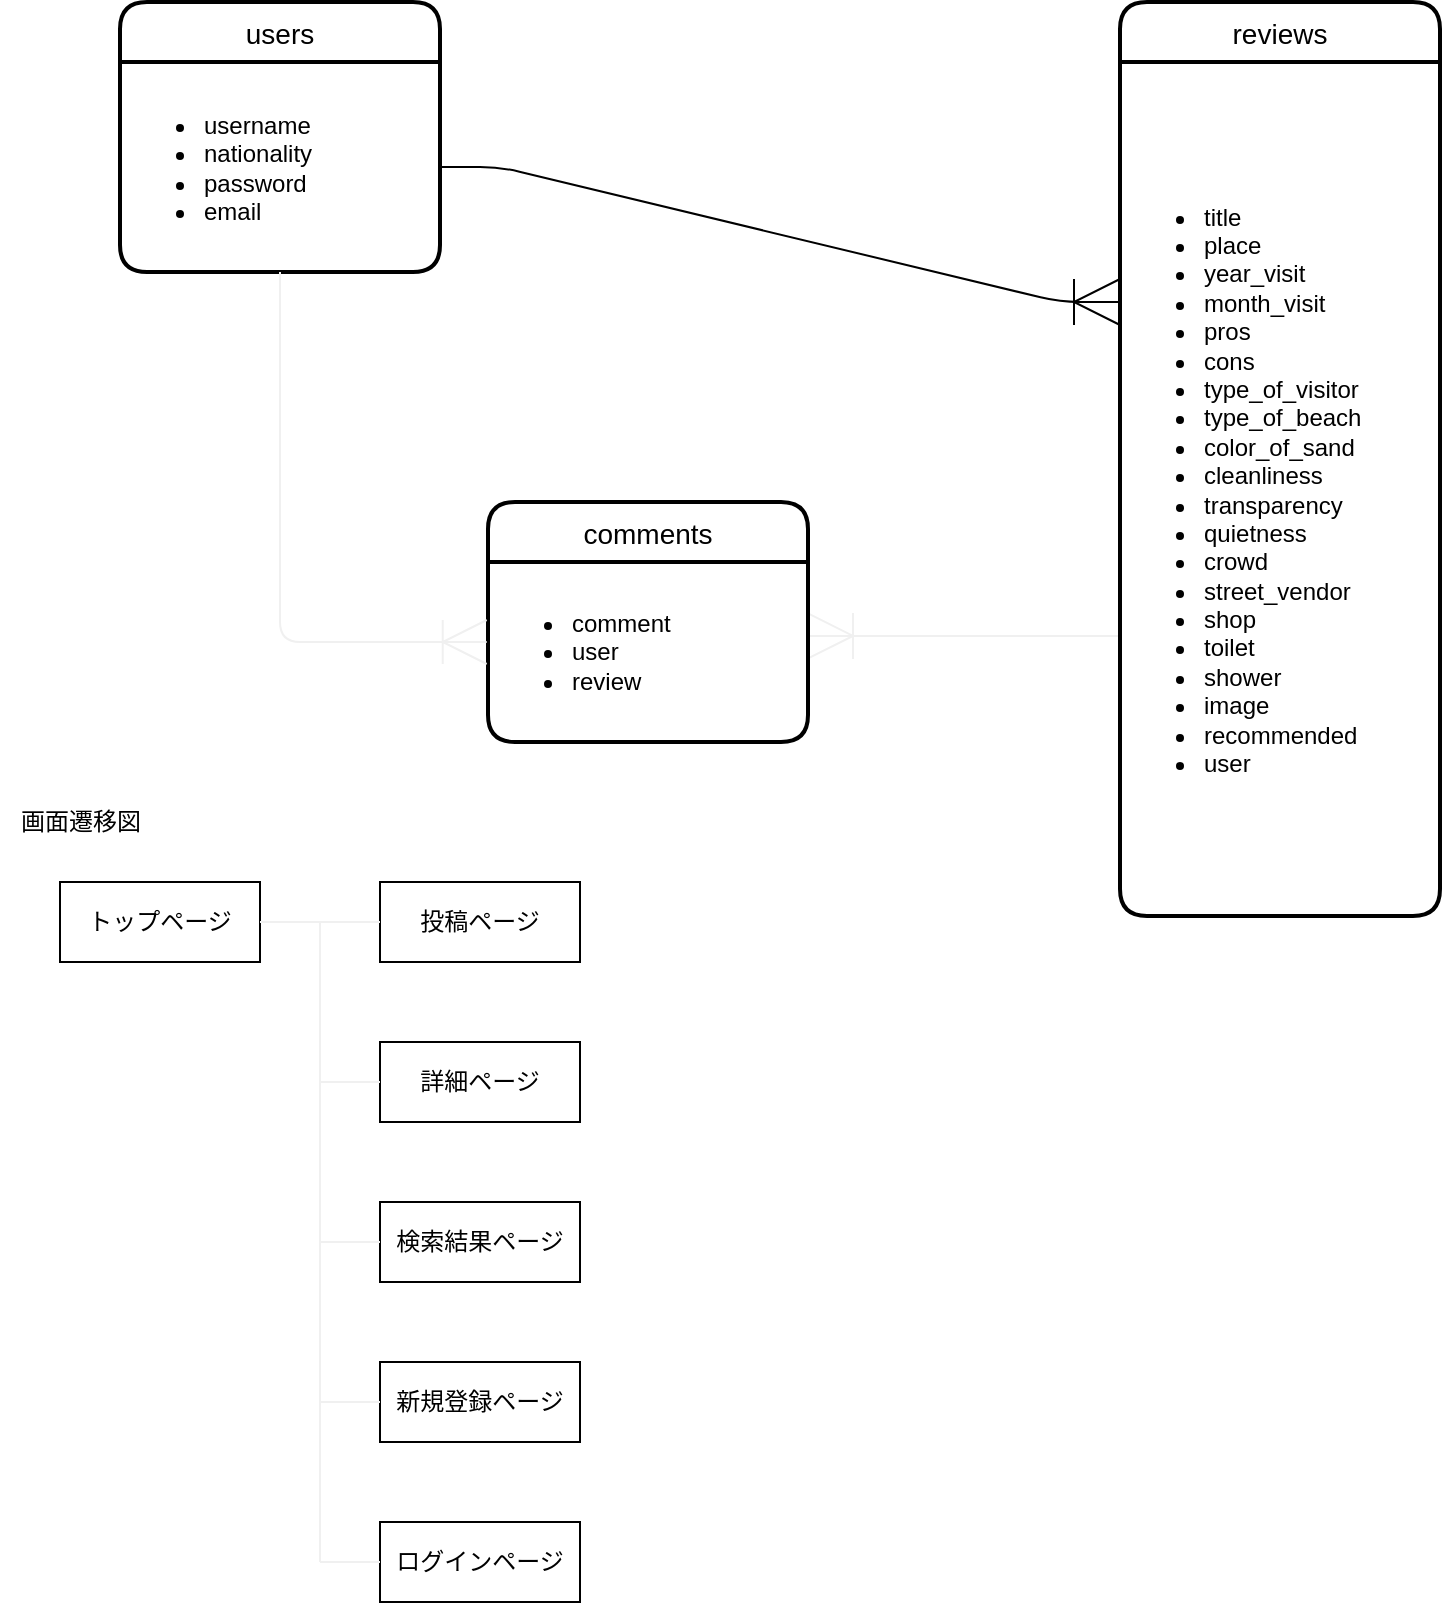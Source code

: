 <mxfile version="13.6.5">
    <diagram id="tFqsQGEjwLNE7oLOi_sk" name="ページ1">
        <mxGraphModel dx="807" dy="692" grid="1" gridSize="10" guides="1" tooltips="1" connect="1" arrows="1" fold="1" page="1" pageScale="1" pageWidth="827" pageHeight="1169" math="0" shadow="0">
            <root>
                <mxCell id="0"/>
                <mxCell id="1" parent="0"/>
                <mxCell id="2" value="users" style="swimlane;childLayout=stackLayout;horizontal=1;startSize=30;horizontalStack=0;rounded=1;fontSize=14;fontStyle=0;strokeWidth=2;resizeParent=0;resizeLast=1;shadow=0;dashed=0;align=center;" vertex="1" parent="1">
                    <mxGeometry x="70" y="120" width="160" height="135" as="geometry"/>
                </mxCell>
                <mxCell id="6" value="&lt;div&gt;&lt;ul&gt;&lt;li&gt;&lt;span&gt;username&lt;/span&gt;&lt;/li&gt;&lt;li&gt;nationality&lt;/li&gt;&lt;li&gt;&lt;span&gt;&lt;div&gt;&lt;span&gt;password&lt;/span&gt;&lt;/div&gt;&lt;/span&gt;&lt;/li&gt;&lt;li&gt;&lt;span&gt;email&lt;/span&gt;&lt;/li&gt;&lt;/ul&gt;&lt;/div&gt;" style="text;html=1;align=left;verticalAlign=middle;resizable=0;points=[];autosize=1;" vertex="1" parent="2">
                    <mxGeometry y="30" width="160" height="105" as="geometry"/>
                </mxCell>
                <mxCell id="8" value="reviews" style="swimlane;childLayout=stackLayout;horizontal=1;startSize=30;horizontalStack=0;rounded=1;fontSize=14;fontStyle=0;strokeWidth=2;resizeParent=0;resizeLast=1;shadow=0;dashed=0;align=center;" vertex="1" parent="1">
                    <mxGeometry x="570" y="120" width="160" height="457" as="geometry"/>
                </mxCell>
                <mxCell id="10" value="&lt;ul&gt;&lt;li&gt;title&lt;/li&gt;&lt;li&gt;place&lt;/li&gt;&lt;li&gt;year_visit&lt;/li&gt;&lt;li&gt;month_visit&lt;/li&gt;&lt;li&gt;pros&lt;/li&gt;&lt;li&gt;cons&lt;/li&gt;&lt;li&gt;type_of_visitor&lt;/li&gt;&lt;li&gt;type_of_beach&lt;/li&gt;&lt;li&gt;color_of_sand&lt;/li&gt;&lt;li&gt;cleanliness&lt;/li&gt;&lt;li&gt;transparency&lt;/li&gt;&lt;li&gt;quietness&lt;/li&gt;&lt;li&gt;crowd&lt;/li&gt;&lt;li&gt;street_vendor&lt;/li&gt;&lt;li&gt;shop&lt;/li&gt;&lt;li&gt;toilet&lt;/li&gt;&lt;li&gt;shower&lt;/li&gt;&lt;li&gt;image&lt;/li&gt;&lt;li&gt;recommended&lt;/li&gt;&lt;li&gt;user&lt;/li&gt;&lt;/ul&gt;" style="text;html=1;align=left;verticalAlign=middle;resizable=0;points=[];autosize=1;" vertex="1" parent="8">
                    <mxGeometry y="30" width="160" height="427" as="geometry"/>
                </mxCell>
                <mxCell id="15" value="" style="edgeStyle=entityRelationEdgeStyle;fontSize=12;html=1;endArrow=ERoneToMany;endSize=21;" edge="1" parent="1" source="6">
                    <mxGeometry width="100" height="100" relative="1" as="geometry">
                        <mxPoint x="350" y="380" as="sourcePoint"/>
                        <mxPoint x="570" y="270" as="targetPoint"/>
                    </mxGeometry>
                </mxCell>
                <mxCell id="20" value="" style="fontSize=12;html=1;endArrow=ERoneToMany;strokeColor=#f0f0f0;entryX=0.997;entryY=0.411;entryDx=0;entryDy=0;entryPerimeter=0;endSize=21;targetPerimeterSpacing=0;" edge="1" parent="1" target="14">
                    <mxGeometry width="100" height="100" relative="1" as="geometry">
                        <mxPoint x="569" y="437" as="sourcePoint"/>
                        <mxPoint x="460" y="510" as="targetPoint"/>
                    </mxGeometry>
                </mxCell>
                <mxCell id="12" value="comments" style="swimlane;childLayout=stackLayout;horizontal=1;startSize=30;horizontalStack=0;rounded=1;fontSize=14;fontStyle=0;strokeWidth=2;resizeParent=0;resizeLast=1;shadow=0;dashed=0;align=center;" vertex="1" parent="1">
                    <mxGeometry x="254" y="370" width="160" height="120" as="geometry"/>
                </mxCell>
                <mxCell id="14" value="&lt;ul&gt;&lt;li&gt;comment&lt;/li&gt;&lt;li&gt;user&lt;/li&gt;&lt;li&gt;review&lt;/li&gt;&lt;/ul&gt;" style="text;html=1;align=left;verticalAlign=middle;resizable=0;points=[];autosize=1;" vertex="1" parent="12">
                    <mxGeometry y="30" width="160" height="90" as="geometry"/>
                </mxCell>
                <mxCell id="24" value="" style="edgeStyle=elbowEdgeStyle;fontSize=12;html=1;endArrow=ERoneToMany;strokeColor=#f0f0f0;exitX=0.5;exitY=1;exitDx=0;exitDy=0;entryX=-0.004;entryY=0.449;entryDx=0;entryDy=0;entryPerimeter=0;elbow=vertical;endSize=20;" edge="1" parent="1" source="2" target="14">
                    <mxGeometry width="100" height="100" relative="1" as="geometry">
                        <mxPoint x="340" y="410" as="sourcePoint"/>
                        <mxPoint x="440" y="310" as="targetPoint"/>
                        <Array as="points">
                            <mxPoint x="130" y="440"/>
                        </Array>
                    </mxGeometry>
                </mxCell>
                <mxCell id="25" value="トップページ" style="whiteSpace=wrap;html=1;align=center;" vertex="1" parent="1">
                    <mxGeometry x="40" y="560" width="100" height="40" as="geometry"/>
                </mxCell>
                <mxCell id="26" value="詳細ページ" style="whiteSpace=wrap;html=1;align=center;" vertex="1" parent="1">
                    <mxGeometry x="200" y="640" width="100" height="40" as="geometry"/>
                </mxCell>
                <mxCell id="27" value="検索結果ページ" style="whiteSpace=wrap;html=1;align=center;" vertex="1" parent="1">
                    <mxGeometry x="200" y="720" width="100" height="40" as="geometry"/>
                </mxCell>
                <mxCell id="28" value="投稿ページ" style="whiteSpace=wrap;html=1;align=center;" vertex="1" parent="1">
                    <mxGeometry x="200" y="560" width="100" height="40" as="geometry"/>
                </mxCell>
                <mxCell id="29" value="新規登録ページ" style="whiteSpace=wrap;html=1;align=center;" vertex="1" parent="1">
                    <mxGeometry x="200" y="800" width="100" height="40" as="geometry"/>
                </mxCell>
                <mxCell id="30" value="ログインページ" style="whiteSpace=wrap;html=1;align=center;" vertex="1" parent="1">
                    <mxGeometry x="200" y="880" width="100" height="40" as="geometry"/>
                </mxCell>
                <mxCell id="31" value="" style="endArrow=none;html=1;rounded=0;strokeColor=#f0f0f0;exitX=1;exitY=0.5;exitDx=0;exitDy=0;entryX=0;entryY=0.5;entryDx=0;entryDy=0;" edge="1" parent="1" source="25" target="28">
                    <mxGeometry relative="1" as="geometry">
                        <mxPoint x="150" y="770" as="sourcePoint"/>
                        <mxPoint x="310" y="770" as="targetPoint"/>
                    </mxGeometry>
                </mxCell>
                <mxCell id="32" value="" style="endArrow=none;html=1;rounded=0;strokeColor=#f0f0f0;" edge="1" parent="1">
                    <mxGeometry relative="1" as="geometry">
                        <mxPoint x="170" y="580" as="sourcePoint"/>
                        <mxPoint x="170" y="900" as="targetPoint"/>
                    </mxGeometry>
                </mxCell>
                <mxCell id="34" value="" style="endArrow=none;html=1;rounded=0;strokeColor=#f0f0f0;entryX=0;entryY=0.5;entryDx=0;entryDy=0;" edge="1" parent="1" target="26">
                    <mxGeometry relative="1" as="geometry">
                        <mxPoint x="170" y="660" as="sourcePoint"/>
                        <mxPoint x="310" y="770" as="targetPoint"/>
                    </mxGeometry>
                </mxCell>
                <mxCell id="35" value="" style="endArrow=none;html=1;rounded=0;strokeColor=#f0f0f0;entryX=0;entryY=0.5;entryDx=0;entryDy=0;" edge="1" parent="1" target="27">
                    <mxGeometry relative="1" as="geometry">
                        <mxPoint x="170" y="740" as="sourcePoint"/>
                        <mxPoint x="310" y="770" as="targetPoint"/>
                    </mxGeometry>
                </mxCell>
                <mxCell id="36" value="" style="endArrow=none;html=1;rounded=0;strokeColor=#f0f0f0;entryX=0;entryY=0.5;entryDx=0;entryDy=0;" edge="1" parent="1" target="29">
                    <mxGeometry relative="1" as="geometry">
                        <mxPoint x="170" y="820" as="sourcePoint"/>
                        <mxPoint x="310" y="770" as="targetPoint"/>
                    </mxGeometry>
                </mxCell>
                <mxCell id="37" value="" style="endArrow=none;html=1;rounded=0;strokeColor=#f0f0f0;entryX=0;entryY=0.5;entryDx=0;entryDy=0;" edge="1" parent="1" target="30">
                    <mxGeometry relative="1" as="geometry">
                        <mxPoint x="170" y="900" as="sourcePoint"/>
                        <mxPoint x="310" y="770" as="targetPoint"/>
                    </mxGeometry>
                </mxCell>
                <mxCell id="38" value="画面遷移図" style="text;html=1;align=center;verticalAlign=middle;resizable=0;points=[];autosize=1;" vertex="1" parent="1">
                    <mxGeometry x="10" y="520" width="80" height="20" as="geometry"/>
                </mxCell>
            </root>
        </mxGraphModel>
    </diagram>
</mxfile>